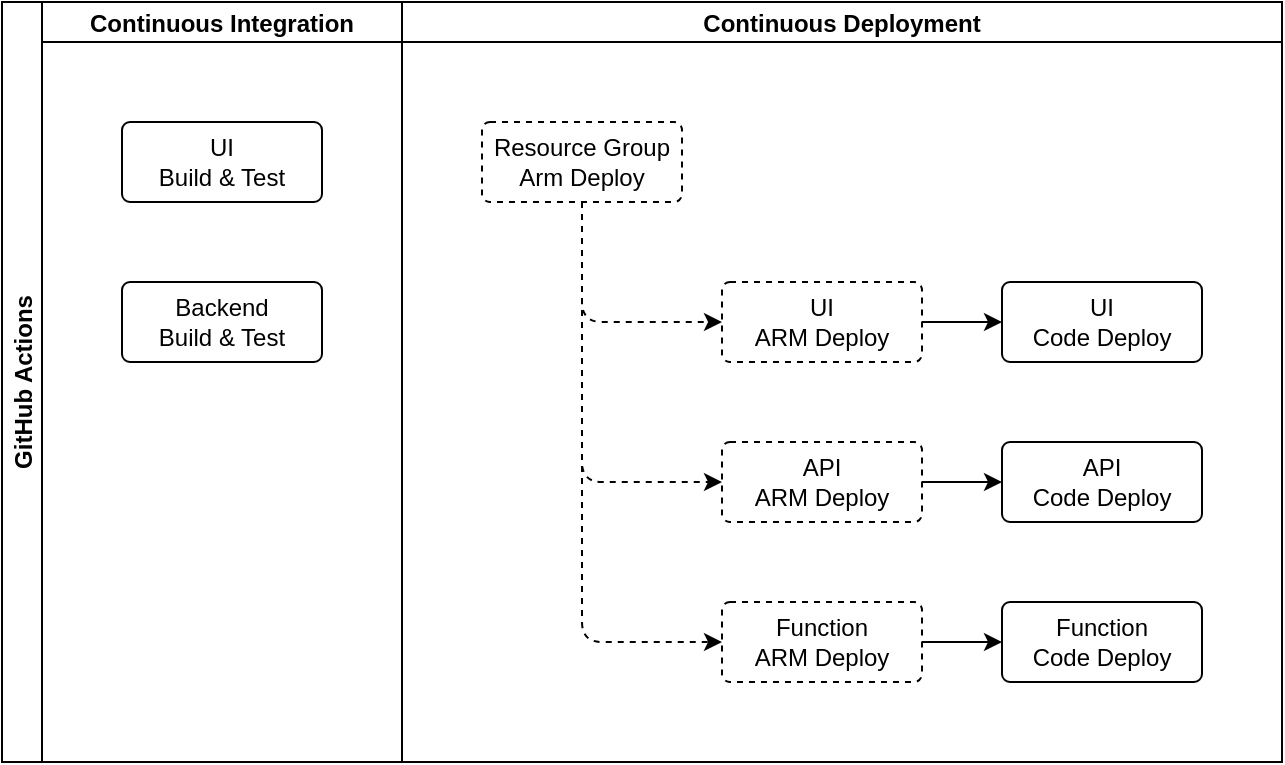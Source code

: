 <mxfile>
    <diagram id="bn1hqqxNea5ftq7TOGmM" name="Page-1">
        <mxGraphModel dx="1758" dy="754" grid="1" gridSize="10" guides="1" tooltips="1" connect="1" arrows="1" fold="1" page="1" pageScale="1" pageWidth="850" pageHeight="1100" math="0" shadow="0">
            <root>
                <mxCell id="0"/>
                <mxCell id="1" parent="0"/>
                <mxCell id="2" value="GitHub Actions" style="swimlane;childLayout=stackLayout;resizeParent=1;resizeParentMax=0;startSize=20;horizontal=0;horizontalStack=1;" parent="1" vertex="1">
                    <mxGeometry x="100" y="140" width="640" height="380" as="geometry"/>
                </mxCell>
                <mxCell id="3" value="Continuous Integration" style="swimlane;startSize=20;" parent="2" vertex="1">
                    <mxGeometry x="20" width="180" height="380" as="geometry"/>
                </mxCell>
                <mxCell id="6" value="UI&lt;br&gt;Build &amp;amp; Test" style="rounded=1;arcSize=10;whiteSpace=wrap;html=1;align=center;" parent="3" vertex="1">
                    <mxGeometry x="40" y="60" width="100" height="40" as="geometry"/>
                </mxCell>
                <mxCell id="7" value="Backend&lt;br&gt;Build &amp;amp; Test" style="rounded=1;arcSize=10;whiteSpace=wrap;html=1;align=center;" parent="3" vertex="1">
                    <mxGeometry x="40" y="140" width="100" height="40" as="geometry"/>
                </mxCell>
                <mxCell id="4" value="Continuous Deployment" style="swimlane;startSize=20;" parent="2" vertex="1">
                    <mxGeometry x="200" width="440" height="380" as="geometry"/>
                </mxCell>
                <mxCell id="15" style="edgeStyle=orthogonalEdgeStyle;html=1;entryX=0;entryY=0.5;entryDx=0;entryDy=0;startArrow=none;startFill=0;rounded=1;exitX=0.5;exitY=1;exitDx=0;exitDy=0;dashed=1;" parent="4" source="9" target="12" edge="1">
                    <mxGeometry relative="1" as="geometry"/>
                </mxCell>
                <mxCell id="18" style="edgeStyle=orthogonalEdgeStyle;rounded=1;html=1;entryX=0;entryY=0.5;entryDx=0;entryDy=0;startArrow=none;startFill=0;exitX=0.5;exitY=1;exitDx=0;exitDy=0;dashed=1;" parent="4" source="9" target="16" edge="1">
                    <mxGeometry relative="1" as="geometry"/>
                </mxCell>
                <mxCell id="21" style="edgeStyle=orthogonalEdgeStyle;rounded=1;html=1;entryX=0;entryY=0.5;entryDx=0;entryDy=0;startArrow=none;startFill=0;exitX=0.5;exitY=1;exitDx=0;exitDy=0;dashed=1;" parent="4" source="9" target="20" edge="1">
                    <mxGeometry relative="1" as="geometry"/>
                </mxCell>
                <mxCell id="9" value="Resource Group Arm Deploy" style="rounded=1;arcSize=10;whiteSpace=wrap;html=1;align=center;dashed=1;" parent="4" vertex="1">
                    <mxGeometry x="40" y="60" width="100" height="40" as="geometry"/>
                </mxCell>
                <mxCell id="23" value="" style="edgeStyle=none;rounded=1;html=1;startArrow=none;startFill=0;" parent="4" source="12" target="22" edge="1">
                    <mxGeometry relative="1" as="geometry"/>
                </mxCell>
                <mxCell id="12" value="UI &lt;br&gt;ARM Deploy" style="rounded=1;arcSize=10;whiteSpace=wrap;html=1;align=center;dashed=1;" parent="4" vertex="1">
                    <mxGeometry x="160" y="140" width="100" height="40" as="geometry"/>
                </mxCell>
                <mxCell id="25" value="" style="edgeStyle=none;rounded=1;html=1;startArrow=none;startFill=0;" parent="4" source="16" target="24" edge="1">
                    <mxGeometry relative="1" as="geometry"/>
                </mxCell>
                <mxCell id="16" value="API &lt;br&gt;ARM Deploy" style="rounded=1;arcSize=10;whiteSpace=wrap;html=1;align=center;dashed=1;" parent="4" vertex="1">
                    <mxGeometry x="160" y="220" width="100" height="40" as="geometry"/>
                </mxCell>
                <mxCell id="27" value="" style="edgeStyle=none;rounded=1;html=1;startArrow=none;startFill=0;" parent="4" source="20" target="26" edge="1">
                    <mxGeometry relative="1" as="geometry"/>
                </mxCell>
                <mxCell id="20" value="Function&lt;br&gt;ARM Deploy" style="rounded=1;arcSize=10;whiteSpace=wrap;html=1;align=center;dashed=1;" parent="4" vertex="1">
                    <mxGeometry x="160" y="300" width="100" height="40" as="geometry"/>
                </mxCell>
                <mxCell id="22" value="UI &lt;br&gt;Code Deploy" style="rounded=1;arcSize=10;whiteSpace=wrap;html=1;align=center;" parent="4" vertex="1">
                    <mxGeometry x="300" y="140" width="100" height="40" as="geometry"/>
                </mxCell>
                <mxCell id="24" value="API &lt;br&gt;Code Deploy" style="rounded=1;arcSize=10;whiteSpace=wrap;html=1;align=center;" parent="4" vertex="1">
                    <mxGeometry x="300" y="220" width="100" height="40" as="geometry"/>
                </mxCell>
                <mxCell id="26" value="Function&lt;br&gt;Code Deploy" style="rounded=1;arcSize=10;whiteSpace=wrap;html=1;align=center;" parent="4" vertex="1">
                    <mxGeometry x="300" y="300" width="100" height="40" as="geometry"/>
                </mxCell>
            </root>
        </mxGraphModel>
    </diagram>
</mxfile>
